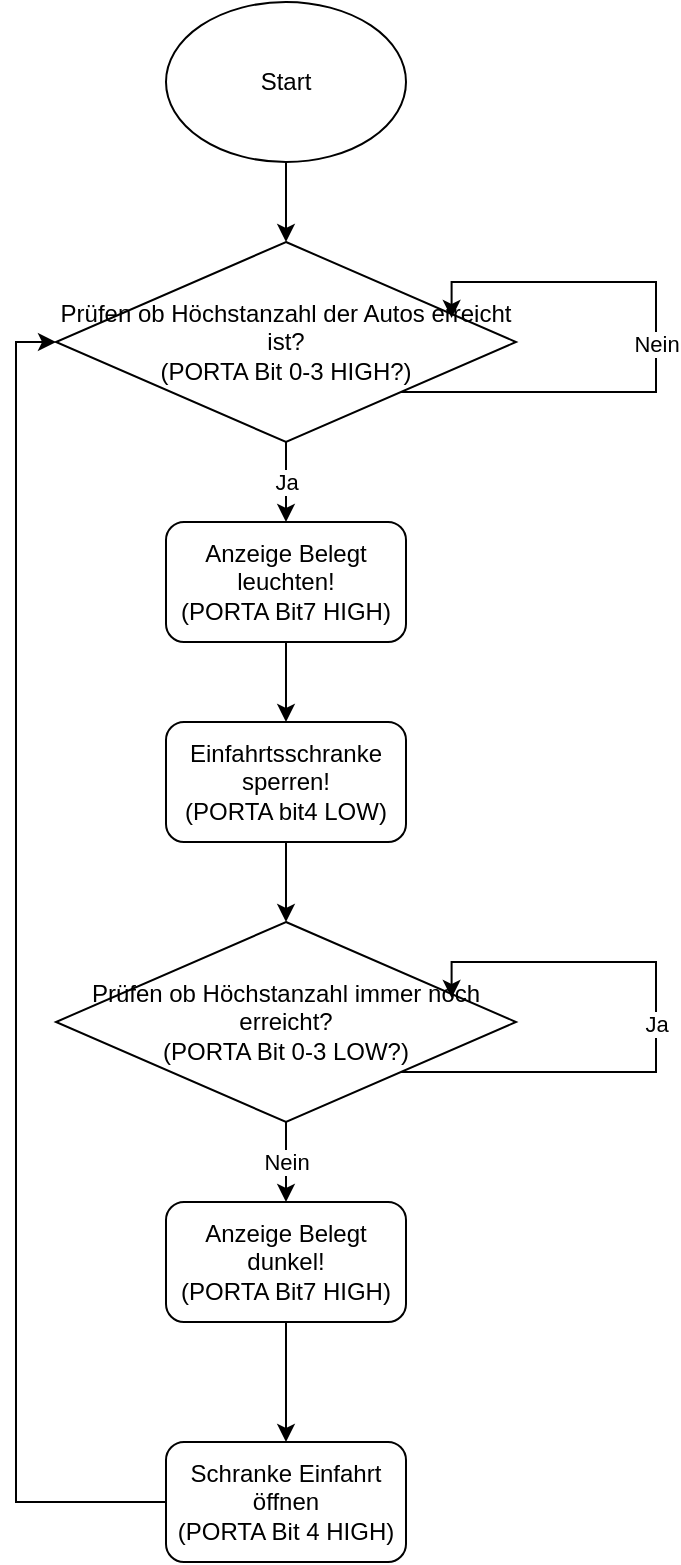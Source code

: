 <mxfile version="14.4.3" type="device"><diagram id="HWOXQPgsigacbzIv-H0E" name="Page-1"><mxGraphModel dx="1662" dy="822" grid="1" gridSize="10" guides="1" tooltips="1" connect="1" arrows="1" fold="1" page="1" pageScale="1" pageWidth="827" pageHeight="1169" math="0" shadow="0"><root><mxCell id="0"/><mxCell id="1" parent="0"/><mxCell id="c9YcuFeAZ6GQhSU8Qy4d-6" value="" style="edgeStyle=orthogonalEdgeStyle;rounded=0;orthogonalLoop=1;jettySize=auto;html=1;" parent="1" source="c9YcuFeAZ6GQhSU8Qy4d-1" target="c9YcuFeAZ6GQhSU8Qy4d-7" edge="1"><mxGeometry relative="1" as="geometry"><mxPoint x="260" y="150" as="targetPoint"/></mxGeometry></mxCell><mxCell id="c9YcuFeAZ6GQhSU8Qy4d-1" value="Start" style="ellipse;whiteSpace=wrap;html=1;" parent="1" vertex="1"><mxGeometry x="235" y="30" width="120" height="80" as="geometry"/></mxCell><mxCell id="c9YcuFeAZ6GQhSU8Qy4d-10" value="Ja" style="edgeStyle=orthogonalEdgeStyle;rounded=0;orthogonalLoop=1;jettySize=auto;html=1;" parent="1" source="c9YcuFeAZ6GQhSU8Qy4d-7" target="c9YcuFeAZ6GQhSU8Qy4d-9" edge="1"><mxGeometry relative="1" as="geometry"/></mxCell><mxCell id="c9YcuFeAZ6GQhSU8Qy4d-7" value="Prüfen ob Höchstanzahl der Autos erreicht ist?&lt;br&gt;(PORTA Bit 0-3 HIGH?)" style="rhombus;whiteSpace=wrap;html=1;" parent="1" vertex="1"><mxGeometry x="180" y="150" width="230" height="100" as="geometry"/></mxCell><mxCell id="15fAX40Tk0n18s9xomsu-2" value="" style="edgeStyle=orthogonalEdgeStyle;rounded=0;orthogonalLoop=1;jettySize=auto;html=1;" edge="1" parent="1" source="c9YcuFeAZ6GQhSU8Qy4d-9" target="15fAX40Tk0n18s9xomsu-1"><mxGeometry relative="1" as="geometry"/></mxCell><mxCell id="c9YcuFeAZ6GQhSU8Qy4d-9" value="Anzeige Belegt leuchten!&lt;br&gt;(PORTA Bit7 HIGH)" style="rounded=1;whiteSpace=wrap;html=1;" parent="1" vertex="1"><mxGeometry x="235" y="290" width="120" height="60" as="geometry"/></mxCell><mxCell id="15fAX40Tk0n18s9xomsu-8" style="edgeStyle=orthogonalEdgeStyle;rounded=0;orthogonalLoop=1;jettySize=auto;html=1;exitX=0;exitY=0.5;exitDx=0;exitDy=0;entryX=0;entryY=0.5;entryDx=0;entryDy=0;" edge="1" parent="1" source="c9YcuFeAZ6GQhSU8Qy4d-17" target="c9YcuFeAZ6GQhSU8Qy4d-7"><mxGeometry relative="1" as="geometry"/></mxCell><mxCell id="c9YcuFeAZ6GQhSU8Qy4d-17" value="Schranke Einfahrt öffnen&lt;br&gt;(PORTA Bit 4 HIGH)" style="whiteSpace=wrap;html=1;rounded=1;" parent="1" vertex="1"><mxGeometry x="235" y="750" width="120" height="60" as="geometry"/></mxCell><mxCell id="c9YcuFeAZ6GQhSU8Qy4d-26" value="Nein" style="edgeStyle=orthogonalEdgeStyle;rounded=0;orthogonalLoop=1;jettySize=auto;html=1;exitX=1;exitY=1;exitDx=0;exitDy=0;entryX=0.86;entryY=0.38;entryDx=0;entryDy=0;entryPerimeter=0;" parent="1" source="c9YcuFeAZ6GQhSU8Qy4d-7" target="c9YcuFeAZ6GQhSU8Qy4d-7" edge="1"><mxGeometry relative="1" as="geometry"><Array as="points"><mxPoint x="480" y="225"/><mxPoint x="480" y="170"/><mxPoint x="378" y="170"/></Array></mxGeometry></mxCell><mxCell id="15fAX40Tk0n18s9xomsu-6" value="Nein" style="edgeStyle=orthogonalEdgeStyle;rounded=0;orthogonalLoop=1;jettySize=auto;html=1;" edge="1" parent="1" source="c9YcuFeAZ6GQhSU8Qy4d-27" target="15fAX40Tk0n18s9xomsu-5"><mxGeometry relative="1" as="geometry"/></mxCell><mxCell id="c9YcuFeAZ6GQhSU8Qy4d-27" value="&lt;div&gt;Prüfen ob Höchstanzahl immer noch erreicht?&lt;br&gt;(PORTA Bit 0-3 LOW?)&lt;/div&gt;" style="rhombus;whiteSpace=wrap;html=1;" parent="1" vertex="1"><mxGeometry x="180" y="490" width="230" height="100" as="geometry"/></mxCell><mxCell id="c9YcuFeAZ6GQhSU8Qy4d-28" value="Ja" style="edgeStyle=orthogonalEdgeStyle;rounded=0;orthogonalLoop=1;jettySize=auto;html=1;exitX=1;exitY=1;exitDx=0;exitDy=0;entryX=0.86;entryY=0.38;entryDx=0;entryDy=0;entryPerimeter=0;" parent="1" source="c9YcuFeAZ6GQhSU8Qy4d-27" target="c9YcuFeAZ6GQhSU8Qy4d-27" edge="1"><mxGeometry relative="1" as="geometry"><Array as="points"><mxPoint x="480" y="565"/><mxPoint x="480" y="510"/><mxPoint x="378" y="510"/></Array></mxGeometry></mxCell><mxCell id="15fAX40Tk0n18s9xomsu-3" value="" style="edgeStyle=orthogonalEdgeStyle;rounded=0;orthogonalLoop=1;jettySize=auto;html=1;" edge="1" parent="1" source="15fAX40Tk0n18s9xomsu-1" target="c9YcuFeAZ6GQhSU8Qy4d-27"><mxGeometry relative="1" as="geometry"/></mxCell><mxCell id="15fAX40Tk0n18s9xomsu-1" value="Einfahrtsschranke sperren!&lt;br&gt;(PORTA bit4 LOW)" style="whiteSpace=wrap;html=1;rounded=1;" vertex="1" parent="1"><mxGeometry x="235" y="390" width="120" height="60" as="geometry"/></mxCell><mxCell id="15fAX40Tk0n18s9xomsu-7" value="" style="edgeStyle=orthogonalEdgeStyle;rounded=0;orthogonalLoop=1;jettySize=auto;html=1;" edge="1" parent="1" source="15fAX40Tk0n18s9xomsu-5" target="c9YcuFeAZ6GQhSU8Qy4d-17"><mxGeometry relative="1" as="geometry"/></mxCell><mxCell id="15fAX40Tk0n18s9xomsu-5" value="Anzeige Belegt dunkel!&lt;br&gt;(PORTA Bit7 HIGH)" style="rounded=1;whiteSpace=wrap;html=1;" vertex="1" parent="1"><mxGeometry x="235" y="630" width="120" height="60" as="geometry"/></mxCell></root></mxGraphModel></diagram></mxfile>